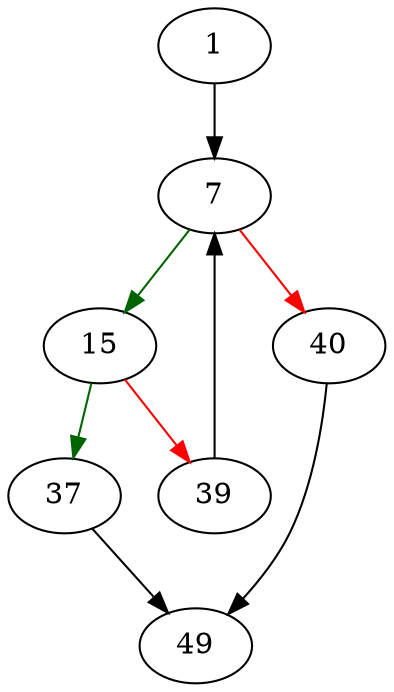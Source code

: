 strict digraph "moveToRightmost" {
	// Node definitions.
	1 [entry=true];
	7;
	15;
	40;
	37;
	39;
	49;

	// Edge definitions.
	1 -> 7;
	7 -> 15 [
		color=darkgreen
		cond=true
	];
	7 -> 40 [
		color=red
		cond=false
	];
	15 -> 37 [
		color=darkgreen
		cond=true
	];
	15 -> 39 [
		color=red
		cond=false
	];
	40 -> 49;
	37 -> 49;
	39 -> 7;
}